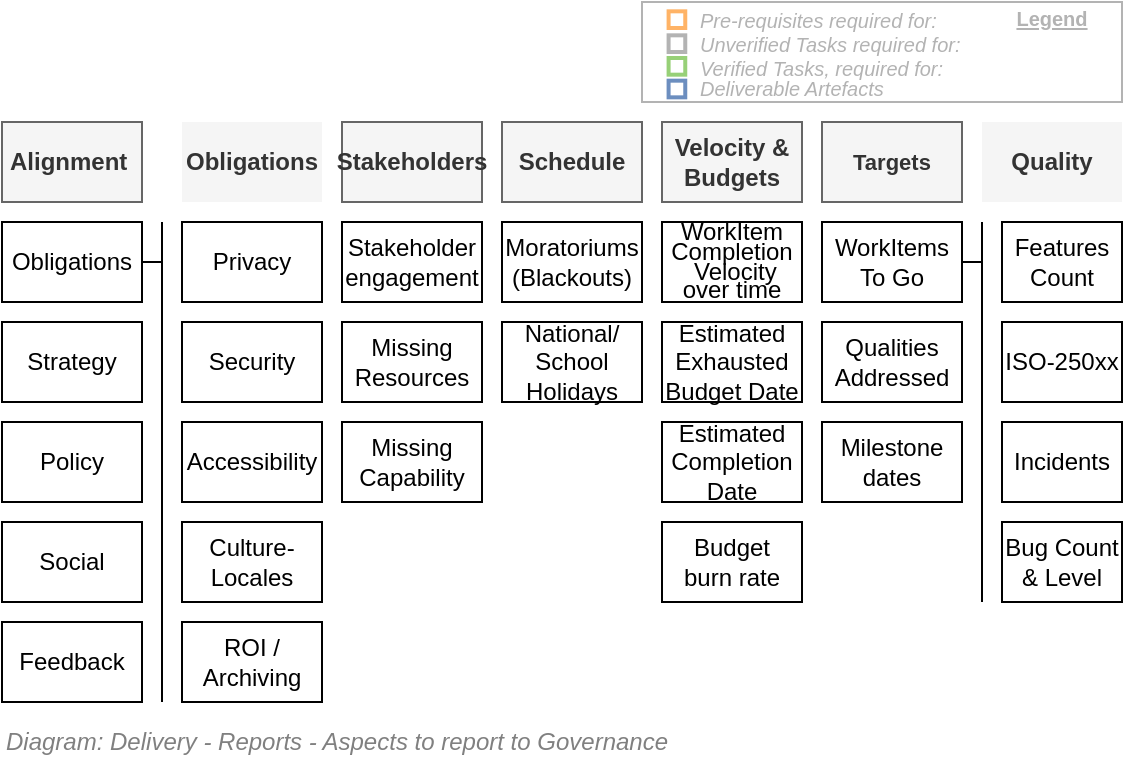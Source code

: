 <mxfile version="17.5.0" type="google"><diagram id="Dg2VjmHrGh1FkEH4JYl3" name="Governance Reporting Aspects"><mxGraphModel grid="1" page="1" gridSize="10" guides="1" tooltips="1" connect="1" arrows="1" fold="1" pageScale="1" pageWidth="827" pageHeight="1169" math="0" shadow="0"><root><mxCell id="PBBcKP3N5XwTM9H84VjC-0"/><mxCell id="PBBcKP3N5XwTM9H84VjC-1" value="Diagram" parent="PBBcKP3N5XwTM9H84VjC-0"/><mxCell id="PBBcKP3N5XwTM9H84VjC-2" value="&lt;p style=&quot;line-height: 80%&quot;&gt;WorkItem Completion&lt;br&gt;&amp;nbsp;Velocity over time&lt;/p&gt;" style="rounded=0;whiteSpace=wrap;html=1;" vertex="1" parent="PBBcKP3N5XwTM9H84VjC-1"><mxGeometry x="450" y="270" width="70" height="40" as="geometry"/></mxCell><mxCell id="PBBcKP3N5XwTM9H84VjC-3" value="WorkItems &lt;br&gt;To Go" style="rounded=0;whiteSpace=wrap;html=1;" vertex="1" parent="PBBcKP3N5XwTM9H84VjC-1"><mxGeometry x="530" y="270" width="70" height="40" as="geometry"/></mxCell><mxCell id="PBBcKP3N5XwTM9H84VjC-4" value="Budget &lt;br&gt;burn rate" style="rounded=0;whiteSpace=wrap;html=1;" vertex="1" parent="PBBcKP3N5XwTM9H84VjC-1"><mxGeometry x="450" y="420" width="70" height="40" as="geometry"/></mxCell><mxCell id="PBBcKP3N5XwTM9H84VjC-5" value="Estimated Exhausted Budget Date" style="rounded=0;whiteSpace=wrap;html=1;" vertex="1" parent="PBBcKP3N5XwTM9H84VjC-1"><mxGeometry x="450" y="320" width="70" height="40" as="geometry"/></mxCell><mxCell id="PBBcKP3N5XwTM9H84VjC-6" value="Estimated Completion Date" style="rounded=0;whiteSpace=wrap;html=1;" vertex="1" parent="PBBcKP3N5XwTM9H84VjC-1"><mxGeometry x="450" y="370" width="70" height="40" as="geometry"/></mxCell><mxCell id="PBBcKP3N5XwTM9H84VjC-7" value="Bug Count &amp;amp; Level" style="rounded=0;whiteSpace=wrap;html=1;" vertex="1" parent="PBBcKP3N5XwTM9H84VjC-1"><mxGeometry x="620" y="420" width="60" height="40" as="geometry"/></mxCell><mxCell id="PBBcKP3N5XwTM9H84VjC-8" value="Incidents" style="rounded=0;whiteSpace=wrap;html=1;" vertex="1" parent="PBBcKP3N5XwTM9H84VjC-1"><mxGeometry x="620" y="370" width="60" height="40" as="geometry"/></mxCell><mxCell id="PBBcKP3N5XwTM9H84VjC-9" value="Social" style="rounded=0;whiteSpace=wrap;html=1;" vertex="1" parent="PBBcKP3N5XwTM9H84VjC-1"><mxGeometry x="120" y="420" width="70" height="40" as="geometry"/></mxCell><mxCell id="PBBcKP3N5XwTM9H84VjC-10" value="Features Count" style="rounded=0;whiteSpace=wrap;html=1;" vertex="1" parent="PBBcKP3N5XwTM9H84VjC-1"><mxGeometry x="620" y="270" width="60" height="40" as="geometry"/></mxCell><mxCell id="PBBcKP3N5XwTM9H84VjC-12" value="Security" style="rounded=0;whiteSpace=wrap;html=1;" vertex="1" parent="PBBcKP3N5XwTM9H84VjC-1"><mxGeometry x="210" y="320" width="70" height="40" as="geometry"/></mxCell><mxCell id="PBBcKP3N5XwTM9H84VjC-13" value="Privacy" style="rounded=0;whiteSpace=wrap;html=1;" vertex="1" parent="PBBcKP3N5XwTM9H84VjC-1"><mxGeometry x="210" y="270" width="70" height="40" as="geometry"/></mxCell><mxCell id="PBBcKP3N5XwTM9H84VjC-14" value="Culture-Locales" style="rounded=0;whiteSpace=wrap;html=1;" vertex="1" parent="PBBcKP3N5XwTM9H84VjC-1"><mxGeometry x="210" y="420" width="70" height="40" as="geometry"/></mxCell><mxCell id="PBBcKP3N5XwTM9H84VjC-15" value="Accessibility" style="rounded=0;whiteSpace=wrap;html=1;" vertex="1" parent="PBBcKP3N5XwTM9H84VjC-1"><mxGeometry x="210" y="370" width="70" height="40" as="geometry"/></mxCell><mxCell id="PBBcKP3N5XwTM9H84VjC-16" value="Stakeholder engagement" style="rounded=0;whiteSpace=wrap;html=1;" vertex="1" parent="PBBcKP3N5XwTM9H84VjC-1"><mxGeometry x="290" y="270" width="70" height="40" as="geometry"/></mxCell><mxCell id="PBBcKP3N5XwTM9H84VjC-17" value="Missing Resources" style="rounded=0;whiteSpace=wrap;html=1;" vertex="1" parent="PBBcKP3N5XwTM9H84VjC-1"><mxGeometry x="290" y="320" width="70" height="40" as="geometry"/></mxCell><mxCell id="PBBcKP3N5XwTM9H84VjC-18" value="Missing &lt;br&gt;Capability" style="rounded=0;whiteSpace=wrap;html=1;" vertex="1" parent="PBBcKP3N5XwTM9H84VjC-1"><mxGeometry x="290" y="370" width="70" height="40" as="geometry"/></mxCell><mxCell id="PBBcKP3N5XwTM9H84VjC-19" value="Strategy" style="rounded=0;whiteSpace=wrap;html=1;" vertex="1" parent="PBBcKP3N5XwTM9H84VjC-1"><mxGeometry x="120" y="320" width="70" height="40" as="geometry"/></mxCell><mxCell id="PBBcKP3N5XwTM9H84VjC-20" value="Policy" style="rounded=0;whiteSpace=wrap;html=1;" vertex="1" parent="PBBcKP3N5XwTM9H84VjC-1"><mxGeometry x="120" y="370" width="70" height="40" as="geometry"/></mxCell><mxCell id="PBBcKP3N5XwTM9H84VjC-22" value="Schedule" style="rounded=0;whiteSpace=wrap;html=1;fillColor=#f5f5f5;strokeColor=#666666;fontColor=#333333;fontStyle=1" vertex="1" parent="PBBcKP3N5XwTM9H84VjC-1"><mxGeometry x="370" y="220" width="70" height="40" as="geometry"/></mxCell><mxCell id="PBBcKP3N5XwTM9H84VjC-23" value="Velocity &amp;amp; Budgets" style="rounded=0;whiteSpace=wrap;html=1;fillColor=#f5f5f5;strokeColor=#666666;fontColor=#333333;fontStyle=1" vertex="1" parent="PBBcKP3N5XwTM9H84VjC-1"><mxGeometry x="450" y="220" width="70" height="40" as="geometry"/></mxCell><mxCell id="PBBcKP3N5XwTM9H84VjC-24" value="Stakeholders" style="rounded=0;whiteSpace=wrap;html=1;fillColor=#f5f5f5;strokeColor=#666666;fontColor=#333333;fontStyle=1" vertex="1" parent="PBBcKP3N5XwTM9H84VjC-1"><mxGeometry x="290" y="220" width="70" height="40" as="geometry"/></mxCell><mxCell id="PBBcKP3N5XwTM9H84VjC-25" value="Quality" style="rounded=0;whiteSpace=wrap;html=1;fillColor=#f5f5f5;fontColor=#333333;fontStyle=1;strokeColor=none;" vertex="1" parent="PBBcKP3N5XwTM9H84VjC-1"><mxGeometry x="610" y="220" width="70" height="40" as="geometry"/></mxCell><mxCell id="PBBcKP3N5XwTM9H84VjC-26" value="Alignment&amp;nbsp;" style="rounded=0;whiteSpace=wrap;html=1;fillColor=#f5f5f5;strokeColor=#666666;fontColor=#333333;fontStyle=1" vertex="1" parent="PBBcKP3N5XwTM9H84VjC-1"><mxGeometry x="120" y="220" width="70" height="40" as="geometry"/></mxCell><mxCell id="PBBcKP3N5XwTM9H84VjC-27" value="&lt;font style=&quot;font-size: 11px&quot;&gt;Targets&lt;/font&gt;" style="rounded=0;whiteSpace=wrap;html=1;fillColor=#f5f5f5;strokeColor=#666666;fontColor=#333333;fontStyle=1" vertex="1" parent="PBBcKP3N5XwTM9H84VjC-1"><mxGeometry x="530" y="220" width="70" height="40" as="geometry"/></mxCell><mxCell id="PBBcKP3N5XwTM9H84VjC-28" value="Milestone dates" style="rounded=0;whiteSpace=wrap;html=1;" vertex="1" parent="PBBcKP3N5XwTM9H84VjC-1"><mxGeometry x="530" y="370" width="70" height="40" as="geometry"/></mxCell><mxCell id="PBBcKP3N5XwTM9H84VjC-29" value="Moratoriums (Blackouts)" style="rounded=0;whiteSpace=wrap;html=1;" vertex="1" parent="PBBcKP3N5XwTM9H84VjC-1"><mxGeometry x="370" y="270" width="70" height="40" as="geometry"/></mxCell><mxCell id="PBBcKP3N5XwTM9H84VjC-30" value="National/&lt;br&gt;School&lt;br&gt;Holidays" style="rounded=0;whiteSpace=wrap;html=1;" vertex="1" parent="PBBcKP3N5XwTM9H84VjC-1"><mxGeometry x="370" y="320" width="70" height="40" as="geometry"/></mxCell><mxCell id="PBBcKP3N5XwTM9H84VjC-31" value="Qualities Addressed" style="rounded=0;whiteSpace=wrap;html=1;" vertex="1" parent="PBBcKP3N5XwTM9H84VjC-1"><mxGeometry x="530" y="320" width="70" height="40" as="geometry"/></mxCell><mxCell id="PBBcKP3N5XwTM9H84VjC-32" value="ISO-250xx" style="rounded=0;whiteSpace=wrap;html=1;" vertex="1" parent="PBBcKP3N5XwTM9H84VjC-1"><mxGeometry x="620" y="320" width="60" height="40" as="geometry"/></mxCell><mxCell id="PBBcKP3N5XwTM9H84VjC-33" value="Feedback" style="rounded=0;whiteSpace=wrap;html=1;" vertex="1" parent="PBBcKP3N5XwTM9H84VjC-1"><mxGeometry x="120" y="470" width="70" height="40" as="geometry"/></mxCell><mxCell id="PBBcKP3N5XwTM9H84VjC-34" value="ROI / Archiving" style="rounded=0;whiteSpace=wrap;html=1;" vertex="1" parent="PBBcKP3N5XwTM9H84VjC-1"><mxGeometry x="210" y="470" width="70" height="40" as="geometry"/></mxCell><mxCell id="FyPiwcLsJmEzqw9GFA-W-0" value="Obligations" style="rounded=0;whiteSpace=wrap;html=1;" vertex="1" parent="PBBcKP3N5XwTM9H84VjC-1"><mxGeometry x="120" y="270" width="70" height="40" as="geometry"/></mxCell><mxCell id="FyPiwcLsJmEzqw9GFA-W-1" value="" style="endArrow=none;html=1;" edge="1" parent="PBBcKP3N5XwTM9H84VjC-1"><mxGeometry width="50" height="50" relative="1" as="geometry"><mxPoint x="200" y="510" as="sourcePoint"/><mxPoint x="200" y="270" as="targetPoint"/></mxGeometry></mxCell><mxCell id="FyPiwcLsJmEzqw9GFA-W-2" value="" style="endArrow=none;html=1;" edge="1" parent="PBBcKP3N5XwTM9H84VjC-1"><mxGeometry width="50" height="50" relative="1" as="geometry"><mxPoint x="190" y="290" as="sourcePoint"/><mxPoint x="200" y="290" as="targetPoint"/></mxGeometry></mxCell><mxCell id="FyPiwcLsJmEzqw9GFA-W-3" value="Obligations" style="rounded=0;whiteSpace=wrap;html=1;fillColor=#f5f5f5;fontColor=#333333;fontStyle=1;strokeColor=none;" vertex="1" parent="PBBcKP3N5XwTM9H84VjC-1"><mxGeometry x="210" y="220" width="70" height="40" as="geometry"/></mxCell><mxCell id="FyPiwcLsJmEzqw9GFA-W-4" value="" style="endArrow=none;html=1;" edge="1" parent="PBBcKP3N5XwTM9H84VjC-1"><mxGeometry width="50" height="50" relative="1" as="geometry"><mxPoint x="610" y="270" as="sourcePoint"/><mxPoint x="610" y="460" as="targetPoint"/></mxGeometry></mxCell><mxCell id="FyPiwcLsJmEzqw9GFA-W-5" value="" style="endArrow=none;html=1;" edge="1" parent="PBBcKP3N5XwTM9H84VjC-1"><mxGeometry width="50" height="50" relative="1" as="geometry"><mxPoint x="600" y="290" as="sourcePoint"/><mxPoint x="610" y="290" as="targetPoint"/></mxGeometry></mxCell><mxCell id="XNwFs-VI8jtc6L8C5Nfi-0" value="Legend" parent="PBBcKP3N5XwTM9H84VjC-0"/><mxCell id="XNwFs-VI8jtc6L8C5Nfi-1" value="" style="rounded=0;whiteSpace=wrap;html=1;fontSize=10;align=left;container=1;collapsible=0;fontColor=#B3B3B3;strokeColor=#B3B3B3;" vertex="1" parent="XNwFs-VI8jtc6L8C5Nfi-0"><mxGeometry x="440" y="160" width="240" height="50" as="geometry"/></mxCell><mxCell id="XNwFs-VI8jtc6L8C5Nfi-2" value="" style="whiteSpace=wrap;html=1;aspect=fixed;fillColor=none;fontSize=10;align=left;fontStyle=2;strokeWidth=2;strokeColor=#FFB366;" vertex="1" parent="XNwFs-VI8jtc6L8C5Nfi-1"><mxGeometry x="13.294" y="4.667" width="8.333" height="8.333" as="geometry"/></mxCell><mxCell id="XNwFs-VI8jtc6L8C5Nfi-3" value="" style="whiteSpace=wrap;html=1;aspect=fixed;fillColor=none;fontSize=10;align=left;fontStyle=2;strokeWidth=2;strokeColor=#97D077;" vertex="1" parent="XNwFs-VI8jtc6L8C5Nfi-1"><mxGeometry x="13.294" y="28" width="8.333" height="8.333" as="geometry"/></mxCell><mxCell id="XNwFs-VI8jtc6L8C5Nfi-4" value="" style="whiteSpace=wrap;html=1;aspect=fixed;strokeColor=#6c8ebf;fontSize=10;align=left;fontStyle=2;strokeWidth=2;fillColor=none;" vertex="1" parent="XNwFs-VI8jtc6L8C5Nfi-1"><mxGeometry x="13.294" y="39.333" width="8.333" height="8.333" as="geometry"/></mxCell><mxCell id="XNwFs-VI8jtc6L8C5Nfi-5" value="Pre-requisites required for:" style="text;html=1;strokeColor=none;fillColor=none;align=left;verticalAlign=middle;whiteSpace=wrap;rounded=0;fontSize=10;fontStyle=2;fontColor=#B3B3B3;" vertex="1" parent="XNwFs-VI8jtc6L8C5Nfi-1"><mxGeometry x="26.595" y="4.667" width="213.405" height="8.333" as="geometry"/></mxCell><mxCell id="XNwFs-VI8jtc6L8C5Nfi-6" value="Verified Tasks, required for:" style="text;html=1;strokeColor=none;fillColor=none;align=left;verticalAlign=middle;whiteSpace=wrap;rounded=0;fontSize=10;fontStyle=2;fontColor=#B3B3B3;" vertex="1" parent="XNwFs-VI8jtc6L8C5Nfi-1"><mxGeometry x="26.59" y="30" width="213.41" height="6.33" as="geometry"/></mxCell><mxCell id="XNwFs-VI8jtc6L8C5Nfi-7" value="Deliverable Artefacts" style="text;html=1;strokeColor=none;fillColor=none;align=left;verticalAlign=middle;whiteSpace=wrap;rounded=0;fontSize=10;fontStyle=2;fontColor=#B3B3B3;" vertex="1" parent="XNwFs-VI8jtc6L8C5Nfi-1"><mxGeometry x="26.595" y="39.333" width="213.405" height="8.333" as="geometry"/></mxCell><mxCell id="XNwFs-VI8jtc6L8C5Nfi-8" value="Legend" style="text;html=1;strokeColor=none;fillColor=none;align=center;verticalAlign=middle;whiteSpace=wrap;rounded=0;fontSize=10;fontStyle=5;fontColor=#B3B3B3;" vertex="1" parent="XNwFs-VI8jtc6L8C5Nfi-1"><mxGeometry x="180" width="50" height="16.67" as="geometry"/></mxCell><mxCell id="XNwFs-VI8jtc6L8C5Nfi-9" value="" style="whiteSpace=wrap;html=1;aspect=fixed;fontSize=10;align=left;fontStyle=2;strokeWidth=2;fontColor=#333333;fillColor=none;strokeColor=#B3B3B3;" vertex="1" parent="XNwFs-VI8jtc6L8C5Nfi-1"><mxGeometry x="13.294" y="16.667" width="8.333" height="8.333" as="geometry"/></mxCell><mxCell id="XNwFs-VI8jtc6L8C5Nfi-10" value="Unverified Tasks required for:" style="text;html=1;strokeColor=none;fillColor=none;align=left;verticalAlign=middle;whiteSpace=wrap;rounded=0;fontSize=10;fontStyle=2;fontColor=#B3B3B3;" vertex="1" parent="XNwFs-VI8jtc6L8C5Nfi-1"><mxGeometry x="26.595" y="16.667" width="213.405" height="8.333" as="geometry"/></mxCell><mxCell id="CEOT-AxZbru34YJCDPpr-0" value="Title/Diagram" parent="PBBcKP3N5XwTM9H84VjC-0"/><mxCell id="PBBcKP3N5XwTM9H84VjC-35" value="&lt;font style=&quot;font-size: 12px&quot;&gt;&lt;span style=&quot;font-size: 12px&quot;&gt;Diagram: &lt;/span&gt;Delivery - Reports - Aspects to report to Governance&amp;nbsp;&lt;/font&gt;" style="text;strokeColor=none;fillColor=none;html=1;fontSize=12;fontStyle=2;verticalAlign=middle;align=left;shadow=0;glass=0;comic=0;opacity=30;fontColor=#808080;" vertex="1" parent="CEOT-AxZbru34YJCDPpr-0"><mxGeometry x="120" y="520" width="560" height="20" as="geometry"/></mxCell></root></mxGraphModel></diagram></mxfile>